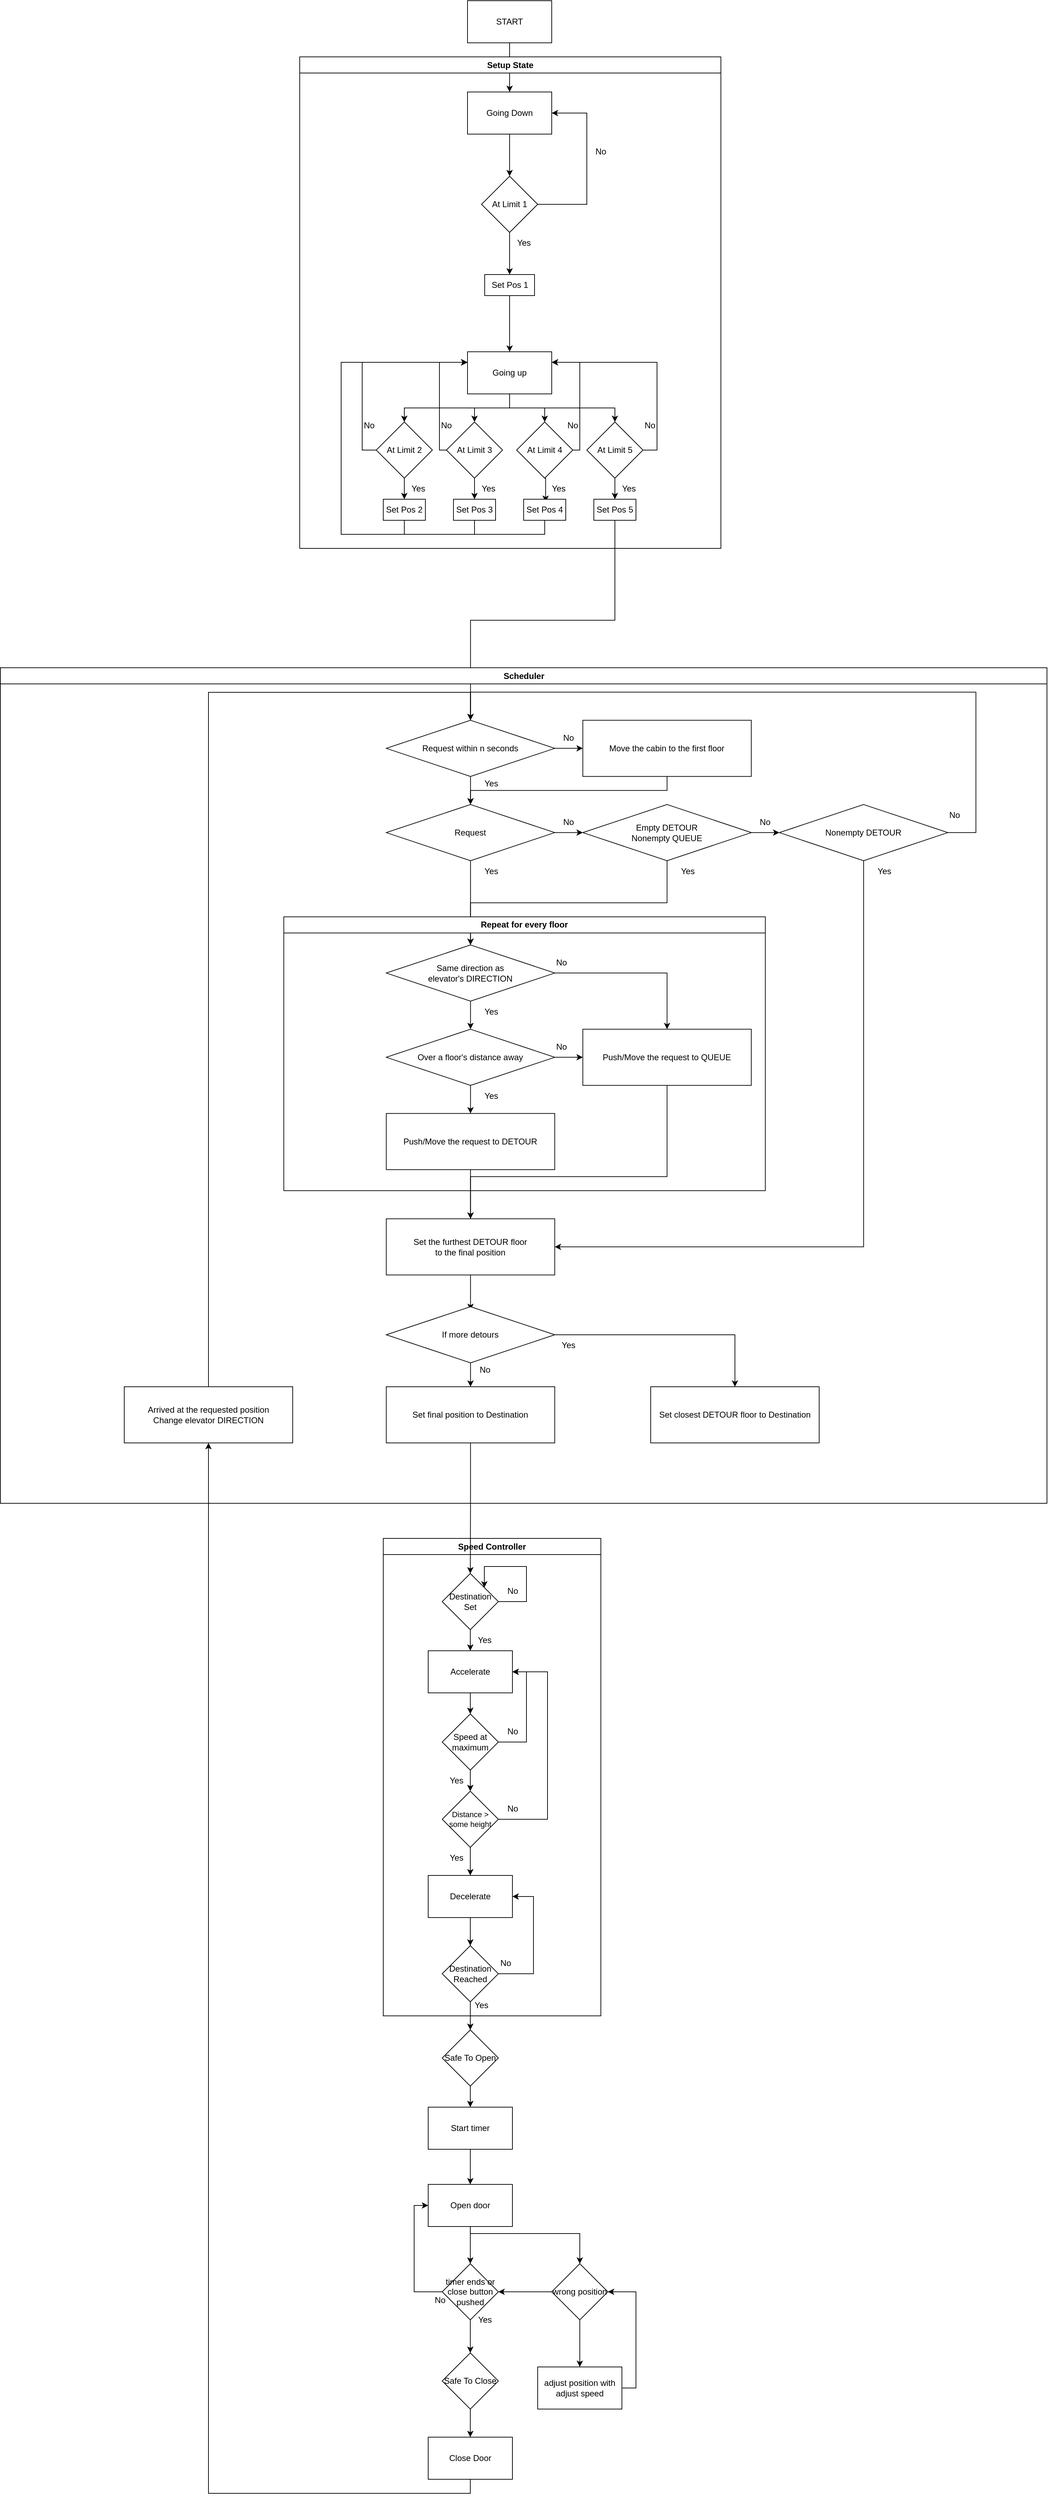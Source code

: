 <mxfile version="21.3.4" type="github">
  <diagram id="C5RBs43oDa-KdzZeNtuy" name="Page-1">
    <mxGraphModel dx="1667" dy="1599" grid="1" gridSize="10" guides="1" tooltips="1" connect="1" arrows="1" fold="1" page="1" pageScale="1" pageWidth="827" pageHeight="1169" math="0" shadow="0">
      <root>
        <mxCell id="WIyWlLk6GJQsqaUBKTNV-0" />
        <mxCell id="WIyWlLk6GJQsqaUBKTNV-1" parent="WIyWlLk6GJQsqaUBKTNV-0" />
        <mxCell id="KUegb2pEJNCCUv6VGKL3-1" value="START" style="rounded=0;whiteSpace=wrap;html=1;" parent="WIyWlLk6GJQsqaUBKTNV-1" vertex="1">
          <mxGeometry x="359" y="-260" width="120" height="60" as="geometry" />
        </mxCell>
        <mxCell id="PjDb65TZB7esLaK4prwO-40" style="edgeStyle=orthogonalEdgeStyle;rounded=0;orthogonalLoop=1;jettySize=auto;html=1;exitX=0.5;exitY=1;exitDx=0;exitDy=0;entryX=0.5;entryY=0;entryDx=0;entryDy=0;" parent="WIyWlLk6GJQsqaUBKTNV-1" source="KUegb2pEJNCCUv6VGKL3-19" target="PjDb65TZB7esLaK4prwO-33" edge="1">
          <mxGeometry relative="1" as="geometry" />
        </mxCell>
        <mxCell id="PjDb65TZB7esLaK4prwO-43" style="edgeStyle=orthogonalEdgeStyle;rounded=0;orthogonalLoop=1;jettySize=auto;html=1;exitX=0.5;exitY=1;exitDx=0;exitDy=0;entryX=0.5;entryY=0;entryDx=0;entryDy=0;" parent="WIyWlLk6GJQsqaUBKTNV-1" source="KUegb2pEJNCCUv6VGKL3-19" target="PjDb65TZB7esLaK4prwO-38" edge="1">
          <mxGeometry relative="1" as="geometry">
            <Array as="points">
              <mxPoint x="363" y="2920" />
              <mxPoint x="519" y="2920" />
            </Array>
          </mxGeometry>
        </mxCell>
        <mxCell id="KUegb2pEJNCCUv6VGKL3-19" value="&lt;div&gt;Open door&lt;br&gt;&lt;/div&gt;" style="rounded=0;whiteSpace=wrap;html=1;" parent="WIyWlLk6GJQsqaUBKTNV-1" vertex="1">
          <mxGeometry x="303" y="2850" width="120" height="60" as="geometry" />
        </mxCell>
        <mxCell id="MLI5FqGJ_AWgqwZT2h3A-171" style="edgeStyle=orthogonalEdgeStyle;rounded=0;orthogonalLoop=1;jettySize=auto;html=1;exitX=0.5;exitY=1;exitDx=0;exitDy=0;entryX=0.5;entryY=0;entryDx=0;entryDy=0;" edge="1" parent="WIyWlLk6GJQsqaUBKTNV-1" source="KUegb2pEJNCCUv6VGKL3-20" target="MLI5FqGJ_AWgqwZT2h3A-170">
          <mxGeometry relative="1" as="geometry" />
        </mxCell>
        <mxCell id="KUegb2pEJNCCUv6VGKL3-20" value="Safe To Open" style="rhombus;whiteSpace=wrap;html=1;" parent="WIyWlLk6GJQsqaUBKTNV-1" vertex="1">
          <mxGeometry x="323" y="2630" width="80" height="80" as="geometry" />
        </mxCell>
        <mxCell id="PjDb65TZB7esLaK4prwO-21" style="edgeStyle=orthogonalEdgeStyle;rounded=0;orthogonalLoop=1;jettySize=auto;html=1;exitX=0.5;exitY=1;exitDx=0;exitDy=0;entryX=0.5;entryY=0;entryDx=0;entryDy=0;" parent="WIyWlLk6GJQsqaUBKTNV-1" source="KUegb2pEJNCCUv6VGKL3-28" target="KUegb2pEJNCCUv6VGKL3-30" edge="1">
          <mxGeometry relative="1" as="geometry" />
        </mxCell>
        <mxCell id="KUegb2pEJNCCUv6VGKL3-28" value="Safe To Close" style="rhombus;whiteSpace=wrap;html=1;" parent="WIyWlLk6GJQsqaUBKTNV-1" vertex="1">
          <mxGeometry x="323" y="3090" width="80" height="80" as="geometry" />
        </mxCell>
        <mxCell id="MLI5FqGJ_AWgqwZT2h3A-163" style="edgeStyle=orthogonalEdgeStyle;rounded=0;orthogonalLoop=1;jettySize=auto;html=1;exitX=0.5;exitY=1;exitDx=0;exitDy=0;entryX=0.5;entryY=1;entryDx=0;entryDy=0;" edge="1" parent="WIyWlLk6GJQsqaUBKTNV-1" source="KUegb2pEJNCCUv6VGKL3-30" target="MLI5FqGJ_AWgqwZT2h3A-59">
          <mxGeometry relative="1" as="geometry">
            <mxPoint x="290" y="2026" as="targetPoint" />
          </mxGeometry>
        </mxCell>
        <mxCell id="KUegb2pEJNCCUv6VGKL3-30" value="Close Door" style="rounded=0;whiteSpace=wrap;html=1;" parent="WIyWlLk6GJQsqaUBKTNV-1" vertex="1">
          <mxGeometry x="303" y="3210" width="120" height="60" as="geometry" />
        </mxCell>
        <mxCell id="PjDb65TZB7esLaK4prwO-0" value="" style="endArrow=classic;html=1;rounded=0;exitX=0.5;exitY=1;exitDx=0;exitDy=0;entryX=0.5;entryY=0;entryDx=0;entryDy=0;" parent="WIyWlLk6GJQsqaUBKTNV-1" source="KUegb2pEJNCCUv6VGKL3-1" target="idZ3cXCQBG7l4Nyf4EMK-48" edge="1">
          <mxGeometry width="50" height="50" relative="1" as="geometry">
            <mxPoint x="180" y="60" as="sourcePoint" />
            <mxPoint x="420" y="-130" as="targetPoint" />
          </mxGeometry>
        </mxCell>
        <mxCell id="PjDb65TZB7esLaK4prwO-41" style="edgeStyle=orthogonalEdgeStyle;rounded=0;orthogonalLoop=1;jettySize=auto;html=1;exitX=0.5;exitY=1;exitDx=0;exitDy=0;entryX=0.5;entryY=0;entryDx=0;entryDy=0;" parent="WIyWlLk6GJQsqaUBKTNV-1" source="PjDb65TZB7esLaK4prwO-33" target="KUegb2pEJNCCUv6VGKL3-28" edge="1">
          <mxGeometry relative="1" as="geometry" />
        </mxCell>
        <mxCell id="PjDb65TZB7esLaK4prwO-42" style="edgeStyle=orthogonalEdgeStyle;rounded=0;orthogonalLoop=1;jettySize=auto;html=1;exitX=0;exitY=0.5;exitDx=0;exitDy=0;entryX=0;entryY=0.5;entryDx=0;entryDy=0;" parent="WIyWlLk6GJQsqaUBKTNV-1" source="PjDb65TZB7esLaK4prwO-33" target="KUegb2pEJNCCUv6VGKL3-19" edge="1">
          <mxGeometry relative="1" as="geometry" />
        </mxCell>
        <mxCell id="PjDb65TZB7esLaK4prwO-33" value="timer ends or close button pushed" style="rhombus;whiteSpace=wrap;html=1;" parent="WIyWlLk6GJQsqaUBKTNV-1" vertex="1">
          <mxGeometry x="323" y="2963" width="80" height="80" as="geometry" />
        </mxCell>
        <mxCell id="PjDb65TZB7esLaK4prwO-44" style="edgeStyle=orthogonalEdgeStyle;rounded=0;orthogonalLoop=1;jettySize=auto;html=1;exitX=0.5;exitY=1;exitDx=0;exitDy=0;entryX=0.5;entryY=0;entryDx=0;entryDy=0;" parent="WIyWlLk6GJQsqaUBKTNV-1" source="PjDb65TZB7esLaK4prwO-38" target="PjDb65TZB7esLaK4prwO-39" edge="1">
          <mxGeometry relative="1" as="geometry" />
        </mxCell>
        <mxCell id="PjDb65TZB7esLaK4prwO-46" style="edgeStyle=orthogonalEdgeStyle;rounded=0;orthogonalLoop=1;jettySize=auto;html=1;exitX=0;exitY=0.5;exitDx=0;exitDy=0;entryX=1;entryY=0.5;entryDx=0;entryDy=0;" parent="WIyWlLk6GJQsqaUBKTNV-1" source="PjDb65TZB7esLaK4prwO-38" target="PjDb65TZB7esLaK4prwO-33" edge="1">
          <mxGeometry relative="1" as="geometry" />
        </mxCell>
        <mxCell id="PjDb65TZB7esLaK4prwO-38" value="wrong position" style="rhombus;whiteSpace=wrap;html=1;" parent="WIyWlLk6GJQsqaUBKTNV-1" vertex="1">
          <mxGeometry x="479" y="2963" width="80" height="80" as="geometry" />
        </mxCell>
        <mxCell id="PjDb65TZB7esLaK4prwO-45" style="edgeStyle=orthogonalEdgeStyle;rounded=0;orthogonalLoop=1;jettySize=auto;html=1;exitX=1;exitY=0.5;exitDx=0;exitDy=0;entryX=1;entryY=0.5;entryDx=0;entryDy=0;" parent="WIyWlLk6GJQsqaUBKTNV-1" source="PjDb65TZB7esLaK4prwO-39" target="PjDb65TZB7esLaK4prwO-38" edge="1">
          <mxGeometry relative="1" as="geometry" />
        </mxCell>
        <mxCell id="PjDb65TZB7esLaK4prwO-39" value="adjust position with adjust speed" style="rounded=0;whiteSpace=wrap;html=1;" parent="WIyWlLk6GJQsqaUBKTNV-1" vertex="1">
          <mxGeometry x="459" y="3110" width="120" height="60" as="geometry" />
        </mxCell>
        <mxCell id="idZ3cXCQBG7l4Nyf4EMK-47" style="edgeStyle=orthogonalEdgeStyle;rounded=0;orthogonalLoop=1;jettySize=auto;html=1;exitX=0.5;exitY=1;exitDx=0;exitDy=0;entryX=0.5;entryY=0;entryDx=0;entryDy=0;" parent="WIyWlLk6GJQsqaUBKTNV-1" source="idZ3cXCQBG7l4Nyf4EMK-48" target="idZ3cXCQBG7l4Nyf4EMK-53" edge="1">
          <mxGeometry relative="1" as="geometry" />
        </mxCell>
        <mxCell id="idZ3cXCQBG7l4Nyf4EMK-48" value="Going Down&lt;div&gt;&lt;/div&gt;" style="rounded=0;whiteSpace=wrap;html=1;" parent="WIyWlLk6GJQsqaUBKTNV-1" vertex="1">
          <mxGeometry x="359" y="-130" width="120" height="60" as="geometry" />
        </mxCell>
        <mxCell id="idZ3cXCQBG7l4Nyf4EMK-51" style="edgeStyle=orthogonalEdgeStyle;rounded=0;orthogonalLoop=1;jettySize=auto;html=1;exitX=1;exitY=0.5;exitDx=0;exitDy=0;entryX=1;entryY=0.5;entryDx=0;entryDy=0;" parent="WIyWlLk6GJQsqaUBKTNV-1" source="idZ3cXCQBG7l4Nyf4EMK-53" target="idZ3cXCQBG7l4Nyf4EMK-48" edge="1">
          <mxGeometry relative="1" as="geometry">
            <Array as="points">
              <mxPoint x="529" y="30" />
              <mxPoint x="529" y="-100" />
            </Array>
          </mxGeometry>
        </mxCell>
        <mxCell id="idZ3cXCQBG7l4Nyf4EMK-52" style="edgeStyle=orthogonalEdgeStyle;rounded=0;orthogonalLoop=1;jettySize=auto;html=1;exitX=0.5;exitY=1;exitDx=0;exitDy=0;entryX=0.5;entryY=0;entryDx=0;entryDy=0;" parent="WIyWlLk6GJQsqaUBKTNV-1" source="idZ3cXCQBG7l4Nyf4EMK-53" target="idZ3cXCQBG7l4Nyf4EMK-92" edge="1">
          <mxGeometry relative="1" as="geometry" />
        </mxCell>
        <mxCell id="idZ3cXCQBG7l4Nyf4EMK-53" value="At Limit 1" style="rhombus;whiteSpace=wrap;html=1;" parent="WIyWlLk6GJQsqaUBKTNV-1" vertex="1">
          <mxGeometry x="379" y="-10" width="80" height="80" as="geometry" />
        </mxCell>
        <mxCell id="idZ3cXCQBG7l4Nyf4EMK-54" value="No" style="text;html=1;strokeColor=none;fillColor=none;align=center;verticalAlign=middle;whiteSpace=wrap;rounded=0;" parent="WIyWlLk6GJQsqaUBKTNV-1" vertex="1">
          <mxGeometry x="519" y="-60" width="60" height="30" as="geometry" />
        </mxCell>
        <mxCell id="idZ3cXCQBG7l4Nyf4EMK-55" value="Yes" style="text;html=1;align=center;verticalAlign=middle;resizable=0;points=[];autosize=1;strokeColor=none;fillColor=none;" parent="WIyWlLk6GJQsqaUBKTNV-1" vertex="1">
          <mxGeometry x="419" y="70" width="40" height="30" as="geometry" />
        </mxCell>
        <mxCell id="idZ3cXCQBG7l4Nyf4EMK-56" style="edgeStyle=orthogonalEdgeStyle;rounded=0;orthogonalLoop=1;jettySize=auto;html=1;exitX=0.5;exitY=1;exitDx=0;exitDy=0;" parent="WIyWlLk6GJQsqaUBKTNV-1" source="idZ3cXCQBG7l4Nyf4EMK-60" target="idZ3cXCQBG7l4Nyf4EMK-66" edge="1">
          <mxGeometry relative="1" as="geometry" />
        </mxCell>
        <mxCell id="idZ3cXCQBG7l4Nyf4EMK-57" style="edgeStyle=orthogonalEdgeStyle;rounded=0;orthogonalLoop=1;jettySize=auto;html=1;exitX=0.5;exitY=1;exitDx=0;exitDy=0;entryX=0.5;entryY=0;entryDx=0;entryDy=0;" parent="WIyWlLk6GJQsqaUBKTNV-1" source="idZ3cXCQBG7l4Nyf4EMK-60" target="idZ3cXCQBG7l4Nyf4EMK-63" edge="1">
          <mxGeometry relative="1" as="geometry" />
        </mxCell>
        <mxCell id="idZ3cXCQBG7l4Nyf4EMK-58" style="edgeStyle=orthogonalEdgeStyle;rounded=0;orthogonalLoop=1;jettySize=auto;html=1;exitX=0.5;exitY=1;exitDx=0;exitDy=0;entryX=0.5;entryY=0;entryDx=0;entryDy=0;" parent="WIyWlLk6GJQsqaUBKTNV-1" source="idZ3cXCQBG7l4Nyf4EMK-60" target="idZ3cXCQBG7l4Nyf4EMK-69" edge="1">
          <mxGeometry relative="1" as="geometry" />
        </mxCell>
        <mxCell id="idZ3cXCQBG7l4Nyf4EMK-59" style="edgeStyle=orthogonalEdgeStyle;rounded=0;orthogonalLoop=1;jettySize=auto;html=1;exitX=0.5;exitY=1;exitDx=0;exitDy=0;entryX=0.5;entryY=0;entryDx=0;entryDy=0;" parent="WIyWlLk6GJQsqaUBKTNV-1" source="idZ3cXCQBG7l4Nyf4EMK-60" target="idZ3cXCQBG7l4Nyf4EMK-72" edge="1">
          <mxGeometry relative="1" as="geometry" />
        </mxCell>
        <mxCell id="idZ3cXCQBG7l4Nyf4EMK-60" value="Going up" style="rounded=0;whiteSpace=wrap;html=1;" parent="WIyWlLk6GJQsqaUBKTNV-1" vertex="1">
          <mxGeometry x="359" y="240" width="120" height="60" as="geometry" />
        </mxCell>
        <mxCell id="idZ3cXCQBG7l4Nyf4EMK-61" style="edgeStyle=orthogonalEdgeStyle;rounded=0;orthogonalLoop=1;jettySize=auto;html=1;exitX=0.5;exitY=1;exitDx=0;exitDy=0;entryX=0.5;entryY=0;entryDx=0;entryDy=0;" parent="WIyWlLk6GJQsqaUBKTNV-1" source="idZ3cXCQBG7l4Nyf4EMK-63" target="idZ3cXCQBG7l4Nyf4EMK-76" edge="1">
          <mxGeometry relative="1" as="geometry" />
        </mxCell>
        <mxCell id="idZ3cXCQBG7l4Nyf4EMK-62" style="edgeStyle=orthogonalEdgeStyle;rounded=0;orthogonalLoop=1;jettySize=auto;html=1;exitX=0;exitY=0.5;exitDx=0;exitDy=0;entryX=0;entryY=0.25;entryDx=0;entryDy=0;" parent="WIyWlLk6GJQsqaUBKTNV-1" source="idZ3cXCQBG7l4Nyf4EMK-63" target="idZ3cXCQBG7l4Nyf4EMK-60" edge="1">
          <mxGeometry relative="1" as="geometry">
            <Array as="points">
              <mxPoint x="319" y="380" />
              <mxPoint x="319" y="255" />
            </Array>
          </mxGeometry>
        </mxCell>
        <mxCell id="idZ3cXCQBG7l4Nyf4EMK-63" value="At Limit 3" style="rhombus;whiteSpace=wrap;html=1;" parent="WIyWlLk6GJQsqaUBKTNV-1" vertex="1">
          <mxGeometry x="329" y="340" width="80" height="80" as="geometry" />
        </mxCell>
        <mxCell id="idZ3cXCQBG7l4Nyf4EMK-64" style="edgeStyle=orthogonalEdgeStyle;rounded=0;orthogonalLoop=1;jettySize=auto;html=1;exitX=0.5;exitY=1;exitDx=0;exitDy=0;entryX=0.5;entryY=0;entryDx=0;entryDy=0;" parent="WIyWlLk6GJQsqaUBKTNV-1" source="idZ3cXCQBG7l4Nyf4EMK-66" target="idZ3cXCQBG7l4Nyf4EMK-74" edge="1">
          <mxGeometry relative="1" as="geometry" />
        </mxCell>
        <mxCell id="idZ3cXCQBG7l4Nyf4EMK-65" style="edgeStyle=orthogonalEdgeStyle;rounded=0;orthogonalLoop=1;jettySize=auto;html=1;exitX=0;exitY=0.5;exitDx=0;exitDy=0;entryX=0;entryY=0.25;entryDx=0;entryDy=0;" parent="WIyWlLk6GJQsqaUBKTNV-1" source="idZ3cXCQBG7l4Nyf4EMK-66" target="idZ3cXCQBG7l4Nyf4EMK-60" edge="1">
          <mxGeometry relative="1" as="geometry" />
        </mxCell>
        <mxCell id="idZ3cXCQBG7l4Nyf4EMK-66" value="At Limit 2" style="rhombus;whiteSpace=wrap;html=1;" parent="WIyWlLk6GJQsqaUBKTNV-1" vertex="1">
          <mxGeometry x="229" y="340" width="80" height="80" as="geometry" />
        </mxCell>
        <mxCell id="idZ3cXCQBG7l4Nyf4EMK-67" style="edgeStyle=orthogonalEdgeStyle;rounded=0;orthogonalLoop=1;jettySize=auto;html=1;exitX=0.5;exitY=1;exitDx=0;exitDy=0;entryX=0.521;entryY=0.129;entryDx=0;entryDy=0;entryPerimeter=0;" parent="WIyWlLk6GJQsqaUBKTNV-1" source="idZ3cXCQBG7l4Nyf4EMK-69" target="idZ3cXCQBG7l4Nyf4EMK-78" edge="1">
          <mxGeometry relative="1" as="geometry" />
        </mxCell>
        <mxCell id="idZ3cXCQBG7l4Nyf4EMK-68" style="edgeStyle=orthogonalEdgeStyle;rounded=0;orthogonalLoop=1;jettySize=auto;html=1;exitX=1;exitY=0.5;exitDx=0;exitDy=0;entryX=1;entryY=0.25;entryDx=0;entryDy=0;" parent="WIyWlLk6GJQsqaUBKTNV-1" source="idZ3cXCQBG7l4Nyf4EMK-69" target="idZ3cXCQBG7l4Nyf4EMK-60" edge="1">
          <mxGeometry relative="1" as="geometry">
            <Array as="points">
              <mxPoint x="519" y="380" />
              <mxPoint x="519" y="255" />
            </Array>
          </mxGeometry>
        </mxCell>
        <mxCell id="idZ3cXCQBG7l4Nyf4EMK-69" value="At Limit 4" style="rhombus;whiteSpace=wrap;html=1;" parent="WIyWlLk6GJQsqaUBKTNV-1" vertex="1">
          <mxGeometry x="429" y="340" width="80" height="80" as="geometry" />
        </mxCell>
        <mxCell id="idZ3cXCQBG7l4Nyf4EMK-70" style="edgeStyle=orthogonalEdgeStyle;rounded=0;orthogonalLoop=1;jettySize=auto;html=1;exitX=0.5;exitY=1;exitDx=0;exitDy=0;entryX=0.5;entryY=0;entryDx=0;entryDy=0;" parent="WIyWlLk6GJQsqaUBKTNV-1" source="idZ3cXCQBG7l4Nyf4EMK-72" target="idZ3cXCQBG7l4Nyf4EMK-80" edge="1">
          <mxGeometry relative="1" as="geometry" />
        </mxCell>
        <mxCell id="idZ3cXCQBG7l4Nyf4EMK-71" style="edgeStyle=orthogonalEdgeStyle;rounded=0;orthogonalLoop=1;jettySize=auto;html=1;exitX=1;exitY=0.5;exitDx=0;exitDy=0;entryX=1;entryY=0.25;entryDx=0;entryDy=0;" parent="WIyWlLk6GJQsqaUBKTNV-1" source="idZ3cXCQBG7l4Nyf4EMK-72" target="idZ3cXCQBG7l4Nyf4EMK-60" edge="1">
          <mxGeometry relative="1" as="geometry" />
        </mxCell>
        <mxCell id="idZ3cXCQBG7l4Nyf4EMK-72" value="At Limit 5" style="rhombus;whiteSpace=wrap;html=1;" parent="WIyWlLk6GJQsqaUBKTNV-1" vertex="1">
          <mxGeometry x="529" y="340" width="80" height="80" as="geometry" />
        </mxCell>
        <mxCell id="idZ3cXCQBG7l4Nyf4EMK-73" style="edgeStyle=orthogonalEdgeStyle;rounded=0;orthogonalLoop=1;jettySize=auto;html=1;exitX=0.5;exitY=1;exitDx=0;exitDy=0;entryX=0;entryY=0.25;entryDx=0;entryDy=0;" parent="WIyWlLk6GJQsqaUBKTNV-1" source="idZ3cXCQBG7l4Nyf4EMK-74" target="idZ3cXCQBG7l4Nyf4EMK-60" edge="1">
          <mxGeometry relative="1" as="geometry">
            <Array as="points">
              <mxPoint x="269" y="500" />
              <mxPoint x="179" y="500" />
              <mxPoint x="179" y="255" />
            </Array>
          </mxGeometry>
        </mxCell>
        <mxCell id="idZ3cXCQBG7l4Nyf4EMK-74" value="Set Pos 2" style="rounded=0;whiteSpace=wrap;html=1;" parent="WIyWlLk6GJQsqaUBKTNV-1" vertex="1">
          <mxGeometry x="239" y="450" width="60" height="30" as="geometry" />
        </mxCell>
        <mxCell id="idZ3cXCQBG7l4Nyf4EMK-75" style="edgeStyle=orthogonalEdgeStyle;rounded=0;orthogonalLoop=1;jettySize=auto;html=1;exitX=0.5;exitY=1;exitDx=0;exitDy=0;entryX=0;entryY=0.25;entryDx=0;entryDy=0;" parent="WIyWlLk6GJQsqaUBKTNV-1" source="idZ3cXCQBG7l4Nyf4EMK-76" target="idZ3cXCQBG7l4Nyf4EMK-60" edge="1">
          <mxGeometry relative="1" as="geometry">
            <Array as="points">
              <mxPoint x="369" y="500" />
              <mxPoint x="179" y="500" />
              <mxPoint x="179" y="255" />
            </Array>
          </mxGeometry>
        </mxCell>
        <mxCell id="idZ3cXCQBG7l4Nyf4EMK-76" value="&lt;div&gt;Set Pos 3&lt;/div&gt;" style="rounded=0;whiteSpace=wrap;html=1;" parent="WIyWlLk6GJQsqaUBKTNV-1" vertex="1">
          <mxGeometry x="339" y="450" width="60" height="30" as="geometry" />
        </mxCell>
        <mxCell id="idZ3cXCQBG7l4Nyf4EMK-77" style="edgeStyle=orthogonalEdgeStyle;rounded=0;orthogonalLoop=1;jettySize=auto;html=1;exitX=0.5;exitY=1;exitDx=0;exitDy=0;entryX=0;entryY=0.25;entryDx=0;entryDy=0;" parent="WIyWlLk6GJQsqaUBKTNV-1" source="idZ3cXCQBG7l4Nyf4EMK-78" target="idZ3cXCQBG7l4Nyf4EMK-60" edge="1">
          <mxGeometry relative="1" as="geometry">
            <Array as="points">
              <mxPoint x="469" y="500" />
              <mxPoint x="179" y="500" />
              <mxPoint x="179" y="255" />
            </Array>
          </mxGeometry>
        </mxCell>
        <mxCell id="idZ3cXCQBG7l4Nyf4EMK-78" value="&lt;div&gt;Set Pos 4&lt;/div&gt;" style="rounded=0;whiteSpace=wrap;html=1;" parent="WIyWlLk6GJQsqaUBKTNV-1" vertex="1">
          <mxGeometry x="439" y="450" width="60" height="30" as="geometry" />
        </mxCell>
        <mxCell id="idZ3cXCQBG7l4Nyf4EMK-79" style="edgeStyle=orthogonalEdgeStyle;rounded=0;orthogonalLoop=1;jettySize=auto;html=1;exitX=0.5;exitY=1;exitDx=0;exitDy=0;entryX=0.5;entryY=0;entryDx=0;entryDy=0;" parent="WIyWlLk6GJQsqaUBKTNV-1" source="idZ3cXCQBG7l4Nyf4EMK-80" target="MLI5FqGJ_AWgqwZT2h3A-93" edge="1">
          <mxGeometry relative="1" as="geometry">
            <mxPoint x="370" y="760" as="targetPoint" />
          </mxGeometry>
        </mxCell>
        <mxCell id="idZ3cXCQBG7l4Nyf4EMK-80" value="Set Pos 5" style="rounded=0;whiteSpace=wrap;html=1;" parent="WIyWlLk6GJQsqaUBKTNV-1" vertex="1">
          <mxGeometry x="539" y="450" width="60" height="30" as="geometry" />
        </mxCell>
        <mxCell id="idZ3cXCQBG7l4Nyf4EMK-81" value="No" style="text;html=1;strokeColor=none;fillColor=none;align=center;verticalAlign=middle;whiteSpace=wrap;rounded=0;" parent="WIyWlLk6GJQsqaUBKTNV-1" vertex="1">
          <mxGeometry x="189" y="330" width="60" height="30" as="geometry" />
        </mxCell>
        <mxCell id="idZ3cXCQBG7l4Nyf4EMK-82" value="No" style="text;html=1;strokeColor=none;fillColor=none;align=center;verticalAlign=middle;whiteSpace=wrap;rounded=0;" parent="WIyWlLk6GJQsqaUBKTNV-1" vertex="1">
          <mxGeometry x="299" y="330" width="60" height="30" as="geometry" />
        </mxCell>
        <mxCell id="idZ3cXCQBG7l4Nyf4EMK-83" value="No" style="text;html=1;strokeColor=none;fillColor=none;align=center;verticalAlign=middle;whiteSpace=wrap;rounded=0;" parent="WIyWlLk6GJQsqaUBKTNV-1" vertex="1">
          <mxGeometry x="479" y="330" width="60" height="30" as="geometry" />
        </mxCell>
        <mxCell id="idZ3cXCQBG7l4Nyf4EMK-84" value="No" style="text;html=1;strokeColor=none;fillColor=none;align=center;verticalAlign=middle;whiteSpace=wrap;rounded=0;" parent="WIyWlLk6GJQsqaUBKTNV-1" vertex="1">
          <mxGeometry x="589" y="330" width="60" height="30" as="geometry" />
        </mxCell>
        <mxCell id="idZ3cXCQBG7l4Nyf4EMK-85" value="Yes" style="text;html=1;strokeColor=none;fillColor=none;align=center;verticalAlign=middle;whiteSpace=wrap;rounded=0;" parent="WIyWlLk6GJQsqaUBKTNV-1" vertex="1">
          <mxGeometry x="259" y="420" width="60" height="30" as="geometry" />
        </mxCell>
        <mxCell id="idZ3cXCQBG7l4Nyf4EMK-86" value="Yes" style="text;html=1;strokeColor=none;fillColor=none;align=center;verticalAlign=middle;whiteSpace=wrap;rounded=0;" parent="WIyWlLk6GJQsqaUBKTNV-1" vertex="1">
          <mxGeometry x="359" y="420" width="60" height="30" as="geometry" />
        </mxCell>
        <mxCell id="idZ3cXCQBG7l4Nyf4EMK-87" value="Yes" style="text;html=1;strokeColor=none;fillColor=none;align=center;verticalAlign=middle;whiteSpace=wrap;rounded=0;" parent="WIyWlLk6GJQsqaUBKTNV-1" vertex="1">
          <mxGeometry x="459" y="420" width="60" height="30" as="geometry" />
        </mxCell>
        <mxCell id="idZ3cXCQBG7l4Nyf4EMK-88" value="Yes" style="text;html=1;strokeColor=none;fillColor=none;align=center;verticalAlign=middle;whiteSpace=wrap;rounded=0;" parent="WIyWlLk6GJQsqaUBKTNV-1" vertex="1">
          <mxGeometry x="559" y="420" width="60" height="30" as="geometry" />
        </mxCell>
        <mxCell id="idZ3cXCQBG7l4Nyf4EMK-89" style="edgeStyle=orthogonalEdgeStyle;rounded=0;orthogonalLoop=1;jettySize=auto;html=1;exitX=0.5;exitY=1;exitDx=0;exitDy=0;" parent="WIyWlLk6GJQsqaUBKTNV-1" source="idZ3cXCQBG7l4Nyf4EMK-74" target="idZ3cXCQBG7l4Nyf4EMK-74" edge="1">
          <mxGeometry relative="1" as="geometry" />
        </mxCell>
        <mxCell id="idZ3cXCQBG7l4Nyf4EMK-91" style="edgeStyle=orthogonalEdgeStyle;rounded=0;orthogonalLoop=1;jettySize=auto;html=1;exitX=0.5;exitY=1;exitDx=0;exitDy=0;entryX=0.5;entryY=0;entryDx=0;entryDy=0;" parent="WIyWlLk6GJQsqaUBKTNV-1" source="idZ3cXCQBG7l4Nyf4EMK-92" target="idZ3cXCQBG7l4Nyf4EMK-60" edge="1">
          <mxGeometry relative="1" as="geometry" />
        </mxCell>
        <mxCell id="idZ3cXCQBG7l4Nyf4EMK-141" value="Setup State" style="swimlane;whiteSpace=wrap;html=1;" parent="WIyWlLk6GJQsqaUBKTNV-1" vertex="1">
          <mxGeometry x="120" y="-180" width="600" height="700" as="geometry" />
        </mxCell>
        <mxCell id="idZ3cXCQBG7l4Nyf4EMK-92" value="&lt;div&gt;Set Pos 1&lt;br&gt;&lt;/div&gt;" style="rounded=0;whiteSpace=wrap;html=1;" parent="idZ3cXCQBG7l4Nyf4EMK-141" vertex="1">
          <mxGeometry x="263.5" y="310" width="71" height="30" as="geometry" />
        </mxCell>
        <mxCell id="MLI5FqGJ_AWgqwZT2h3A-0" value="Scheduler" style="swimlane;whiteSpace=wrap;html=1;" vertex="1" parent="WIyWlLk6GJQsqaUBKTNV-1">
          <mxGeometry x="-306.5" y="690" width="1491" height="1190" as="geometry" />
        </mxCell>
        <mxCell id="MLI5FqGJ_AWgqwZT2h3A-57" value="Set closest DETOUR floor to Destination" style="rounded=0;whiteSpace=wrap;html=1;" vertex="1" parent="MLI5FqGJ_AWgqwZT2h3A-0">
          <mxGeometry x="926.5" y="1024" width="240" height="80" as="geometry" />
        </mxCell>
        <mxCell id="MLI5FqGJ_AWgqwZT2h3A-59" value="Arrived at the requested position&lt;br&gt;Change elevator DIRECTION" style="rounded=0;whiteSpace=wrap;html=1;" vertex="1" parent="MLI5FqGJ_AWgqwZT2h3A-0">
          <mxGeometry x="176.5" y="1024" width="240" height="80" as="geometry" />
        </mxCell>
        <mxCell id="MLI5FqGJ_AWgqwZT2h3A-62" value="Set the furthest DETOUR floor &lt;br&gt;to the final position" style="rounded=0;whiteSpace=wrap;html=1;" vertex="1" parent="MLI5FqGJ_AWgqwZT2h3A-0">
          <mxGeometry x="549.8" y="784.8" width="240" height="80" as="geometry" />
        </mxCell>
        <mxCell id="MLI5FqGJ_AWgqwZT2h3A-52" style="edgeStyle=orthogonalEdgeStyle;rounded=0;orthogonalLoop=1;jettySize=auto;html=1;exitX=0.5;exitY=1;exitDx=0;exitDy=0;entryX=0.5;entryY=0;entryDx=0;entryDy=0;" edge="1" parent="MLI5FqGJ_AWgqwZT2h3A-0" source="MLI5FqGJ_AWgqwZT2h3A-62">
          <mxGeometry relative="1" as="geometry">
            <mxPoint x="669.8" y="894.8" as="sourcePoint" />
            <mxPoint x="669.8" y="914.8" as="targetPoint" />
          </mxGeometry>
        </mxCell>
        <mxCell id="MLI5FqGJ_AWgqwZT2h3A-63" style="edgeStyle=orthogonalEdgeStyle;rounded=0;orthogonalLoop=1;jettySize=auto;html=1;exitX=0.5;exitY=1;exitDx=0;exitDy=0;" edge="1" parent="MLI5FqGJ_AWgqwZT2h3A-0" source="MLI5FqGJ_AWgqwZT2h3A-65">
          <mxGeometry relative="1" as="geometry">
            <mxPoint x="669.8" y="394.8" as="targetPoint" />
          </mxGeometry>
        </mxCell>
        <mxCell id="MLI5FqGJ_AWgqwZT2h3A-65" value="Request" style="rhombus;whiteSpace=wrap;html=1;" vertex="1" parent="MLI5FqGJ_AWgqwZT2h3A-0">
          <mxGeometry x="549.8" y="194.8" width="240" height="80" as="geometry" />
        </mxCell>
        <mxCell id="MLI5FqGJ_AWgqwZT2h3A-68" value="Empty DETOUR&lt;br&gt;Nonempty QUEUE" style="rhombus;whiteSpace=wrap;html=1;" vertex="1" parent="MLI5FqGJ_AWgqwZT2h3A-0">
          <mxGeometry x="829.8" y="194.8" width="240" height="80" as="geometry" />
        </mxCell>
        <mxCell id="MLI5FqGJ_AWgqwZT2h3A-64" style="edgeStyle=orthogonalEdgeStyle;rounded=0;orthogonalLoop=1;jettySize=auto;html=1;exitX=1;exitY=0.5;exitDx=0;exitDy=0;entryX=0;entryY=0.5;entryDx=0;entryDy=0;" edge="1" parent="MLI5FqGJ_AWgqwZT2h3A-0" source="MLI5FqGJ_AWgqwZT2h3A-65" target="MLI5FqGJ_AWgqwZT2h3A-68">
          <mxGeometry relative="1" as="geometry" />
        </mxCell>
        <mxCell id="MLI5FqGJ_AWgqwZT2h3A-69" value="No" style="text;html=1;strokeColor=none;fillColor=none;align=center;verticalAlign=middle;whiteSpace=wrap;rounded=0;" vertex="1" parent="MLI5FqGJ_AWgqwZT2h3A-0">
          <mxGeometry x="779.8" y="204.8" width="60" height="30" as="geometry" />
        </mxCell>
        <mxCell id="MLI5FqGJ_AWgqwZT2h3A-70" value="Yes" style="text;html=1;strokeColor=none;fillColor=none;align=center;verticalAlign=middle;whiteSpace=wrap;rounded=0;" vertex="1" parent="MLI5FqGJ_AWgqwZT2h3A-0">
          <mxGeometry x="669.8" y="274.8" width="60" height="30" as="geometry" />
        </mxCell>
        <mxCell id="MLI5FqGJ_AWgqwZT2h3A-73" value="Same direction as&lt;br&gt;elevator&#39;s DIRECTION" style="rhombus;whiteSpace=wrap;html=1;" vertex="1" parent="MLI5FqGJ_AWgqwZT2h3A-0">
          <mxGeometry x="549.8" y="394.8" width="240" height="80" as="geometry" />
        </mxCell>
        <mxCell id="MLI5FqGJ_AWgqwZT2h3A-66" style="edgeStyle=orthogonalEdgeStyle;rounded=0;orthogonalLoop=1;jettySize=auto;html=1;exitX=0.5;exitY=1;exitDx=0;exitDy=0;" edge="1" parent="MLI5FqGJ_AWgqwZT2h3A-0" source="MLI5FqGJ_AWgqwZT2h3A-68" target="MLI5FqGJ_AWgqwZT2h3A-73">
          <mxGeometry relative="1" as="geometry" />
        </mxCell>
        <mxCell id="MLI5FqGJ_AWgqwZT2h3A-76" value="Over a floor&#39;s distance away" style="rhombus;whiteSpace=wrap;html=1;" vertex="1" parent="MLI5FqGJ_AWgqwZT2h3A-0">
          <mxGeometry x="549.8" y="514.8" width="240" height="80" as="geometry" />
        </mxCell>
        <mxCell id="MLI5FqGJ_AWgqwZT2h3A-71" style="edgeStyle=orthogonalEdgeStyle;rounded=0;orthogonalLoop=1;jettySize=auto;html=1;exitX=0.5;exitY=1;exitDx=0;exitDy=0;entryX=0.5;entryY=0;entryDx=0;entryDy=0;" edge="1" parent="MLI5FqGJ_AWgqwZT2h3A-0" source="MLI5FqGJ_AWgqwZT2h3A-73" target="MLI5FqGJ_AWgqwZT2h3A-76">
          <mxGeometry relative="1" as="geometry" />
        </mxCell>
        <mxCell id="MLI5FqGJ_AWgqwZT2h3A-77" style="edgeStyle=orthogonalEdgeStyle;rounded=0;orthogonalLoop=1;jettySize=auto;html=1;exitX=0.5;exitY=1;exitDx=0;exitDy=0;entryX=0.5;entryY=0;entryDx=0;entryDy=0;" edge="1" parent="MLI5FqGJ_AWgqwZT2h3A-0" source="MLI5FqGJ_AWgqwZT2h3A-78" target="MLI5FqGJ_AWgqwZT2h3A-62">
          <mxGeometry relative="1" as="geometry" />
        </mxCell>
        <mxCell id="MLI5FqGJ_AWgqwZT2h3A-78" value="Push/Move the request to DETOUR" style="rounded=0;whiteSpace=wrap;html=1;" vertex="1" parent="MLI5FqGJ_AWgqwZT2h3A-0">
          <mxGeometry x="549.8" y="634.8" width="240" height="80" as="geometry" />
        </mxCell>
        <mxCell id="MLI5FqGJ_AWgqwZT2h3A-74" style="edgeStyle=orthogonalEdgeStyle;rounded=0;orthogonalLoop=1;jettySize=auto;html=1;exitX=0.5;exitY=1;exitDx=0;exitDy=0;entryX=0.5;entryY=0;entryDx=0;entryDy=0;" edge="1" parent="MLI5FqGJ_AWgqwZT2h3A-0" source="MLI5FqGJ_AWgqwZT2h3A-76" target="MLI5FqGJ_AWgqwZT2h3A-78">
          <mxGeometry relative="1" as="geometry" />
        </mxCell>
        <mxCell id="MLI5FqGJ_AWgqwZT2h3A-79" style="edgeStyle=orthogonalEdgeStyle;rounded=0;orthogonalLoop=1;jettySize=auto;html=1;exitX=0.5;exitY=1;exitDx=0;exitDy=0;entryX=0.5;entryY=0;entryDx=0;entryDy=0;" edge="1" parent="MLI5FqGJ_AWgqwZT2h3A-0" source="MLI5FqGJ_AWgqwZT2h3A-80" target="MLI5FqGJ_AWgqwZT2h3A-62">
          <mxGeometry relative="1" as="geometry">
            <Array as="points">
              <mxPoint x="949.8" y="724.8" />
              <mxPoint x="669.8" y="724.8" />
            </Array>
          </mxGeometry>
        </mxCell>
        <mxCell id="MLI5FqGJ_AWgqwZT2h3A-80" value="Push/Move the request to QUEUE" style="rounded=0;whiteSpace=wrap;html=1;" vertex="1" parent="MLI5FqGJ_AWgqwZT2h3A-0">
          <mxGeometry x="829.8" y="514.8" width="240" height="80" as="geometry" />
        </mxCell>
        <mxCell id="MLI5FqGJ_AWgqwZT2h3A-72" style="edgeStyle=orthogonalEdgeStyle;rounded=0;orthogonalLoop=1;jettySize=auto;html=1;exitX=1;exitY=0.5;exitDx=0;exitDy=0;" edge="1" parent="MLI5FqGJ_AWgqwZT2h3A-0" source="MLI5FqGJ_AWgqwZT2h3A-73" target="MLI5FqGJ_AWgqwZT2h3A-80">
          <mxGeometry relative="1" as="geometry" />
        </mxCell>
        <mxCell id="MLI5FqGJ_AWgqwZT2h3A-75" style="edgeStyle=orthogonalEdgeStyle;rounded=0;orthogonalLoop=1;jettySize=auto;html=1;exitX=1;exitY=0.5;exitDx=0;exitDy=0;entryX=0;entryY=0.5;entryDx=0;entryDy=0;" edge="1" parent="MLI5FqGJ_AWgqwZT2h3A-0" source="MLI5FqGJ_AWgqwZT2h3A-76" target="MLI5FqGJ_AWgqwZT2h3A-80">
          <mxGeometry relative="1" as="geometry" />
        </mxCell>
        <mxCell id="MLI5FqGJ_AWgqwZT2h3A-82" style="edgeStyle=orthogonalEdgeStyle;rounded=0;orthogonalLoop=1;jettySize=auto;html=1;exitX=0.5;exitY=1;exitDx=0;exitDy=0;entryX=1;entryY=0.5;entryDx=0;entryDy=0;" edge="1" parent="MLI5FqGJ_AWgqwZT2h3A-0" source="MLI5FqGJ_AWgqwZT2h3A-83" target="MLI5FqGJ_AWgqwZT2h3A-62">
          <mxGeometry relative="1" as="geometry" />
        </mxCell>
        <mxCell id="MLI5FqGJ_AWgqwZT2h3A-83" value="Nonempty DETOUR" style="rhombus;whiteSpace=wrap;html=1;" vertex="1" parent="MLI5FqGJ_AWgqwZT2h3A-0">
          <mxGeometry x="1109.8" y="194.8" width="240" height="80" as="geometry" />
        </mxCell>
        <mxCell id="MLI5FqGJ_AWgqwZT2h3A-67" style="edgeStyle=orthogonalEdgeStyle;rounded=0;orthogonalLoop=1;jettySize=auto;html=1;exitX=1;exitY=0.5;exitDx=0;exitDy=0;entryX=0;entryY=0.5;entryDx=0;entryDy=0;" edge="1" parent="MLI5FqGJ_AWgqwZT2h3A-0" source="MLI5FqGJ_AWgqwZT2h3A-68" target="MLI5FqGJ_AWgqwZT2h3A-83">
          <mxGeometry relative="1" as="geometry" />
        </mxCell>
        <mxCell id="MLI5FqGJ_AWgqwZT2h3A-84" value="No" style="text;html=1;strokeColor=none;fillColor=none;align=center;verticalAlign=middle;whiteSpace=wrap;rounded=0;" vertex="1" parent="MLI5FqGJ_AWgqwZT2h3A-0">
          <mxGeometry x="1059.8" y="204.8" width="60" height="30" as="geometry" />
        </mxCell>
        <mxCell id="MLI5FqGJ_AWgqwZT2h3A-85" value="Yes" style="text;html=1;strokeColor=none;fillColor=none;align=center;verticalAlign=middle;whiteSpace=wrap;rounded=0;" vertex="1" parent="MLI5FqGJ_AWgqwZT2h3A-0">
          <mxGeometry x="949.8" y="274.8" width="60" height="30" as="geometry" />
        </mxCell>
        <mxCell id="MLI5FqGJ_AWgqwZT2h3A-86" value="Yes" style="text;html=1;strokeColor=none;fillColor=none;align=center;verticalAlign=middle;whiteSpace=wrap;rounded=0;" vertex="1" parent="MLI5FqGJ_AWgqwZT2h3A-0">
          <mxGeometry x="1229.8" y="274.8" width="60" height="30" as="geometry" />
        </mxCell>
        <mxCell id="MLI5FqGJ_AWgqwZT2h3A-89" style="edgeStyle=orthogonalEdgeStyle;rounded=0;orthogonalLoop=1;jettySize=auto;html=1;exitX=0.5;exitY=1;exitDx=0;exitDy=0;entryX=0.5;entryY=0;entryDx=0;entryDy=0;" edge="1" parent="MLI5FqGJ_AWgqwZT2h3A-0" source="MLI5FqGJ_AWgqwZT2h3A-90" target="MLI5FqGJ_AWgqwZT2h3A-65">
          <mxGeometry relative="1" as="geometry" />
        </mxCell>
        <mxCell id="MLI5FqGJ_AWgqwZT2h3A-90" value="Move the cabin to the first floor" style="rounded=0;whiteSpace=wrap;html=1;" vertex="1" parent="MLI5FqGJ_AWgqwZT2h3A-0">
          <mxGeometry x="829.8" y="74.8" width="240" height="80" as="geometry" />
        </mxCell>
        <mxCell id="MLI5FqGJ_AWgqwZT2h3A-91" style="edgeStyle=orthogonalEdgeStyle;rounded=0;orthogonalLoop=1;jettySize=auto;html=1;exitX=0.5;exitY=1;exitDx=0;exitDy=0;entryX=0.5;entryY=0;entryDx=0;entryDy=0;" edge="1" parent="MLI5FqGJ_AWgqwZT2h3A-0" source="MLI5FqGJ_AWgqwZT2h3A-93" target="MLI5FqGJ_AWgqwZT2h3A-65">
          <mxGeometry relative="1" as="geometry" />
        </mxCell>
        <mxCell id="MLI5FqGJ_AWgqwZT2h3A-92" style="edgeStyle=orthogonalEdgeStyle;rounded=0;orthogonalLoop=1;jettySize=auto;html=1;exitX=1;exitY=0.5;exitDx=0;exitDy=0;entryX=0;entryY=0.5;entryDx=0;entryDy=0;" edge="1" parent="MLI5FqGJ_AWgqwZT2h3A-0" source="MLI5FqGJ_AWgqwZT2h3A-93" target="MLI5FqGJ_AWgqwZT2h3A-90">
          <mxGeometry relative="1" as="geometry" />
        </mxCell>
        <mxCell id="MLI5FqGJ_AWgqwZT2h3A-93" value="Request within n seconds" style="rhombus;whiteSpace=wrap;html=1;" vertex="1" parent="MLI5FqGJ_AWgqwZT2h3A-0">
          <mxGeometry x="549.8" y="74.8" width="240" height="80" as="geometry" />
        </mxCell>
        <mxCell id="MLI5FqGJ_AWgqwZT2h3A-58" style="edgeStyle=orthogonalEdgeStyle;rounded=0;orthogonalLoop=1;jettySize=auto;html=1;entryX=0.5;entryY=0;entryDx=0;entryDy=0;exitX=0.5;exitY=0;exitDx=0;exitDy=0;" edge="1" parent="MLI5FqGJ_AWgqwZT2h3A-0" source="MLI5FqGJ_AWgqwZT2h3A-59" target="MLI5FqGJ_AWgqwZT2h3A-93">
          <mxGeometry relative="1" as="geometry">
            <Array as="points">
              <mxPoint x="297" y="35" />
              <mxPoint x="670" y="35" />
            </Array>
            <mxPoint x="736.5" y="1280" as="sourcePoint" />
          </mxGeometry>
        </mxCell>
        <mxCell id="MLI5FqGJ_AWgqwZT2h3A-81" style="edgeStyle=orthogonalEdgeStyle;rounded=0;orthogonalLoop=1;jettySize=auto;html=1;exitX=1;exitY=0.5;exitDx=0;exitDy=0;entryX=0.5;entryY=0;entryDx=0;entryDy=0;" edge="1" parent="MLI5FqGJ_AWgqwZT2h3A-0" source="MLI5FqGJ_AWgqwZT2h3A-83" target="MLI5FqGJ_AWgqwZT2h3A-93">
          <mxGeometry relative="1" as="geometry">
            <Array as="points">
              <mxPoint x="1389.8" y="234.8" />
              <mxPoint x="1389.8" y="34.8" />
              <mxPoint x="669.8" y="34.8" />
            </Array>
          </mxGeometry>
        </mxCell>
        <mxCell id="MLI5FqGJ_AWgqwZT2h3A-94" value="No" style="text;html=1;strokeColor=none;fillColor=none;align=center;verticalAlign=middle;whiteSpace=wrap;rounded=0;" vertex="1" parent="MLI5FqGJ_AWgqwZT2h3A-0">
          <mxGeometry x="769.8" y="524.8" width="60" height="30" as="geometry" />
        </mxCell>
        <mxCell id="MLI5FqGJ_AWgqwZT2h3A-95" value="Yes" style="text;html=1;strokeColor=none;fillColor=none;align=center;verticalAlign=middle;whiteSpace=wrap;rounded=0;" vertex="1" parent="MLI5FqGJ_AWgqwZT2h3A-0">
          <mxGeometry x="669.8" y="594.8" width="60" height="30" as="geometry" />
        </mxCell>
        <mxCell id="MLI5FqGJ_AWgqwZT2h3A-96" value="No" style="text;html=1;strokeColor=none;fillColor=none;align=center;verticalAlign=middle;whiteSpace=wrap;rounded=0;" vertex="1" parent="MLI5FqGJ_AWgqwZT2h3A-0">
          <mxGeometry x="769.8" y="404.8" width="60" height="30" as="geometry" />
        </mxCell>
        <mxCell id="MLI5FqGJ_AWgqwZT2h3A-97" value="No" style="text;html=1;strokeColor=none;fillColor=none;align=center;verticalAlign=middle;whiteSpace=wrap;rounded=0;" vertex="1" parent="MLI5FqGJ_AWgqwZT2h3A-0">
          <mxGeometry x="779.8" y="84.8" width="60" height="30" as="geometry" />
        </mxCell>
        <mxCell id="MLI5FqGJ_AWgqwZT2h3A-98" value="Yes" style="text;html=1;strokeColor=none;fillColor=none;align=center;verticalAlign=middle;whiteSpace=wrap;rounded=0;" vertex="1" parent="MLI5FqGJ_AWgqwZT2h3A-0">
          <mxGeometry x="669.8" y="149.8" width="60" height="30" as="geometry" />
        </mxCell>
        <mxCell id="MLI5FqGJ_AWgqwZT2h3A-99" value="No" style="text;html=1;strokeColor=none;fillColor=none;align=center;verticalAlign=middle;whiteSpace=wrap;rounded=0;" vertex="1" parent="MLI5FqGJ_AWgqwZT2h3A-0">
          <mxGeometry x="1329.8" y="194.8" width="60" height="30" as="geometry" />
        </mxCell>
        <mxCell id="MLI5FqGJ_AWgqwZT2h3A-100" value="Repeat for every floor" style="swimlane;whiteSpace=wrap;html=1;" vertex="1" parent="MLI5FqGJ_AWgqwZT2h3A-0">
          <mxGeometry x="403.8" y="354.8" width="686" height="390" as="geometry" />
        </mxCell>
        <mxCell id="MLI5FqGJ_AWgqwZT2h3A-101" value="Yes" style="text;html=1;strokeColor=none;fillColor=none;align=center;verticalAlign=middle;whiteSpace=wrap;rounded=0;" vertex="1" parent="MLI5FqGJ_AWgqwZT2h3A-100">
          <mxGeometry x="266" y="120" width="60" height="30" as="geometry" />
        </mxCell>
        <mxCell id="MLI5FqGJ_AWgqwZT2h3A-158" style="edgeStyle=orthogonalEdgeStyle;rounded=0;orthogonalLoop=1;jettySize=auto;html=1;exitX=0.5;exitY=1;exitDx=0;exitDy=0;entryX=0.5;entryY=0;entryDx=0;entryDy=0;" edge="1" parent="MLI5FqGJ_AWgqwZT2h3A-0" source="MLI5FqGJ_AWgqwZT2h3A-156" target="MLI5FqGJ_AWgqwZT2h3A-157">
          <mxGeometry relative="1" as="geometry" />
        </mxCell>
        <mxCell id="MLI5FqGJ_AWgqwZT2h3A-160" style="edgeStyle=orthogonalEdgeStyle;rounded=0;orthogonalLoop=1;jettySize=auto;html=1;exitX=1;exitY=0.5;exitDx=0;exitDy=0;entryX=0.5;entryY=0;entryDx=0;entryDy=0;" edge="1" parent="MLI5FqGJ_AWgqwZT2h3A-0" source="MLI5FqGJ_AWgqwZT2h3A-156" target="MLI5FqGJ_AWgqwZT2h3A-57">
          <mxGeometry relative="1" as="geometry" />
        </mxCell>
        <mxCell id="MLI5FqGJ_AWgqwZT2h3A-156" value="If more detours" style="rhombus;whiteSpace=wrap;html=1;" vertex="1" parent="MLI5FqGJ_AWgqwZT2h3A-0">
          <mxGeometry x="549.8" y="910" width="240" height="80" as="geometry" />
        </mxCell>
        <mxCell id="MLI5FqGJ_AWgqwZT2h3A-157" value="Set final position to Destination" style="rounded=0;whiteSpace=wrap;html=1;" vertex="1" parent="MLI5FqGJ_AWgqwZT2h3A-0">
          <mxGeometry x="549.8" y="1024" width="240" height="80" as="geometry" />
        </mxCell>
        <mxCell id="MLI5FqGJ_AWgqwZT2h3A-159" value="No" style="text;html=1;strokeColor=none;fillColor=none;align=center;verticalAlign=middle;whiteSpace=wrap;rounded=0;" vertex="1" parent="MLI5FqGJ_AWgqwZT2h3A-0">
          <mxGeometry x="660.5" y="984.8" width="60" height="30" as="geometry" />
        </mxCell>
        <mxCell id="MLI5FqGJ_AWgqwZT2h3A-161" value="Yes" style="text;html=1;strokeColor=none;fillColor=none;align=center;verticalAlign=middle;whiteSpace=wrap;rounded=0;" vertex="1" parent="MLI5FqGJ_AWgqwZT2h3A-0">
          <mxGeometry x="779.8" y="950" width="60" height="30" as="geometry" />
        </mxCell>
        <mxCell id="MLI5FqGJ_AWgqwZT2h3A-103" value="Speed Controller" style="swimlane;whiteSpace=wrap;html=1;startSize=23;" vertex="1" parent="WIyWlLk6GJQsqaUBKTNV-1">
          <mxGeometry x="239" y="1930" width="310" height="680" as="geometry" />
        </mxCell>
        <mxCell id="MLI5FqGJ_AWgqwZT2h3A-127" value="Accelerate" style="rounded=0;whiteSpace=wrap;html=1;" vertex="1" parent="MLI5FqGJ_AWgqwZT2h3A-103">
          <mxGeometry x="64" y="160" width="120" height="60" as="geometry" />
        </mxCell>
        <mxCell id="MLI5FqGJ_AWgqwZT2h3A-128" style="edgeStyle=orthogonalEdgeStyle;rounded=0;orthogonalLoop=1;jettySize=auto;html=1;exitX=1;exitY=0.5;exitDx=0;exitDy=0;entryX=1;entryY=0.5;entryDx=0;entryDy=0;" edge="1" parent="MLI5FqGJ_AWgqwZT2h3A-103" source="MLI5FqGJ_AWgqwZT2h3A-130" target="MLI5FqGJ_AWgqwZT2h3A-127">
          <mxGeometry relative="1" as="geometry">
            <Array as="points">
              <mxPoint x="234.0" y="400" />
              <mxPoint x="234.0" y="190" />
            </Array>
          </mxGeometry>
        </mxCell>
        <mxCell id="MLI5FqGJ_AWgqwZT2h3A-130" value="&lt;div style=&quot;font-size: 11px;&quot; align=&quot;center&quot;&gt;Distance &amp;gt; some height&lt;/div&gt;" style="rhombus;whiteSpace=wrap;html=1;align=center;" vertex="1" parent="MLI5FqGJ_AWgqwZT2h3A-103">
          <mxGeometry x="84" y="360" width="80" height="80" as="geometry" />
        </mxCell>
        <mxCell id="MLI5FqGJ_AWgqwZT2h3A-131" value="Yes" style="text;html=1;align=center;verticalAlign=middle;resizable=0;points=[];autosize=1;strokeColor=none;fillColor=none;" vertex="1" parent="MLI5FqGJ_AWgqwZT2h3A-103">
          <mxGeometry x="84" y="440" width="40" height="30" as="geometry" />
        </mxCell>
        <mxCell id="MLI5FqGJ_AWgqwZT2h3A-132" value="No" style="text;html=1;align=center;verticalAlign=middle;resizable=0;points=[];autosize=1;strokeColor=none;fillColor=none;" vertex="1" parent="MLI5FqGJ_AWgqwZT2h3A-103">
          <mxGeometry x="164" y="370" width="40" height="30" as="geometry" />
        </mxCell>
        <mxCell id="MLI5FqGJ_AWgqwZT2h3A-134" value="Decelerate" style="rounded=0;whiteSpace=wrap;html=1;" vertex="1" parent="MLI5FqGJ_AWgqwZT2h3A-103">
          <mxGeometry x="64" y="480" width="120" height="60" as="geometry" />
        </mxCell>
        <mxCell id="MLI5FqGJ_AWgqwZT2h3A-129" style="edgeStyle=orthogonalEdgeStyle;rounded=0;orthogonalLoop=1;jettySize=auto;html=1;exitX=0.5;exitY=1;exitDx=0;exitDy=0;entryX=0.5;entryY=0;entryDx=0;entryDy=0;" edge="1" parent="MLI5FqGJ_AWgqwZT2h3A-103" source="MLI5FqGJ_AWgqwZT2h3A-130" target="MLI5FqGJ_AWgqwZT2h3A-134">
          <mxGeometry relative="1" as="geometry" />
        </mxCell>
        <mxCell id="MLI5FqGJ_AWgqwZT2h3A-135" style="edgeStyle=orthogonalEdgeStyle;rounded=0;orthogonalLoop=1;jettySize=auto;html=1;exitX=1;exitY=0.5;exitDx=0;exitDy=0;entryX=1;entryY=0.5;entryDx=0;entryDy=0;" edge="1" parent="MLI5FqGJ_AWgqwZT2h3A-103" source="MLI5FqGJ_AWgqwZT2h3A-136" target="MLI5FqGJ_AWgqwZT2h3A-134">
          <mxGeometry relative="1" as="geometry">
            <Array as="points">
              <mxPoint x="214.0" y="620" />
              <mxPoint x="214.0" y="510" />
            </Array>
          </mxGeometry>
        </mxCell>
        <mxCell id="MLI5FqGJ_AWgqwZT2h3A-136" value="Destination Reached" style="rhombus;whiteSpace=wrap;html=1;" vertex="1" parent="MLI5FqGJ_AWgqwZT2h3A-103">
          <mxGeometry x="84" y="580" width="80" height="80" as="geometry" />
        </mxCell>
        <mxCell id="MLI5FqGJ_AWgqwZT2h3A-133" style="edgeStyle=orthogonalEdgeStyle;rounded=0;orthogonalLoop=1;jettySize=auto;html=1;exitX=0.5;exitY=1;exitDx=0;exitDy=0;entryX=0.5;entryY=0;entryDx=0;entryDy=0;" edge="1" parent="MLI5FqGJ_AWgqwZT2h3A-103" source="MLI5FqGJ_AWgqwZT2h3A-134" target="MLI5FqGJ_AWgqwZT2h3A-136">
          <mxGeometry relative="1" as="geometry" />
        </mxCell>
        <mxCell id="MLI5FqGJ_AWgqwZT2h3A-137" style="edgeStyle=orthogonalEdgeStyle;rounded=0;orthogonalLoop=1;jettySize=auto;html=1;exitX=0.5;exitY=1;exitDx=0;exitDy=0;entryX=0.5;entryY=0;entryDx=0;entryDy=0;" edge="1" parent="MLI5FqGJ_AWgqwZT2h3A-103" source="MLI5FqGJ_AWgqwZT2h3A-139" target="MLI5FqGJ_AWgqwZT2h3A-130">
          <mxGeometry relative="1" as="geometry" />
        </mxCell>
        <mxCell id="MLI5FqGJ_AWgqwZT2h3A-138" style="edgeStyle=orthogonalEdgeStyle;rounded=0;orthogonalLoop=1;jettySize=auto;html=1;exitX=1;exitY=0.5;exitDx=0;exitDy=0;entryX=1;entryY=0.5;entryDx=0;entryDy=0;" edge="1" parent="MLI5FqGJ_AWgqwZT2h3A-103" source="MLI5FqGJ_AWgqwZT2h3A-139" target="MLI5FqGJ_AWgqwZT2h3A-127">
          <mxGeometry relative="1" as="geometry">
            <Array as="points">
              <mxPoint x="204.0" y="290" />
              <mxPoint x="204.0" y="190" />
            </Array>
          </mxGeometry>
        </mxCell>
        <mxCell id="MLI5FqGJ_AWgqwZT2h3A-139" value="Speed at maximum" style="rhombus;whiteSpace=wrap;html=1;" vertex="1" parent="MLI5FqGJ_AWgqwZT2h3A-103">
          <mxGeometry x="84" y="250" width="80" height="80" as="geometry" />
        </mxCell>
        <mxCell id="MLI5FqGJ_AWgqwZT2h3A-126" style="edgeStyle=orthogonalEdgeStyle;rounded=0;orthogonalLoop=1;jettySize=auto;html=1;exitX=0.5;exitY=1;exitDx=0;exitDy=0;entryX=0.5;entryY=0;entryDx=0;entryDy=0;" edge="1" parent="MLI5FqGJ_AWgqwZT2h3A-103" source="MLI5FqGJ_AWgqwZT2h3A-127" target="MLI5FqGJ_AWgqwZT2h3A-139">
          <mxGeometry relative="1" as="geometry" />
        </mxCell>
        <mxCell id="MLI5FqGJ_AWgqwZT2h3A-140" value="No" style="text;html=1;align=center;verticalAlign=middle;resizable=0;points=[];autosize=1;strokeColor=none;fillColor=none;" vertex="1" parent="MLI5FqGJ_AWgqwZT2h3A-103">
          <mxGeometry x="164" y="260" width="40" height="30" as="geometry" />
        </mxCell>
        <mxCell id="MLI5FqGJ_AWgqwZT2h3A-141" value="Yes" style="text;html=1;align=center;verticalAlign=middle;resizable=0;points=[];autosize=1;strokeColor=none;fillColor=none;" vertex="1" parent="MLI5FqGJ_AWgqwZT2h3A-103">
          <mxGeometry x="84" y="330" width="40" height="30" as="geometry" />
        </mxCell>
        <mxCell id="MLI5FqGJ_AWgqwZT2h3A-142" value="No" style="text;html=1;align=center;verticalAlign=middle;resizable=0;points=[];autosize=1;strokeColor=none;fillColor=none;" vertex="1" parent="MLI5FqGJ_AWgqwZT2h3A-103">
          <mxGeometry x="154" y="590" width="40" height="30" as="geometry" />
        </mxCell>
        <mxCell id="MLI5FqGJ_AWgqwZT2h3A-143" style="edgeStyle=orthogonalEdgeStyle;rounded=0;orthogonalLoop=1;jettySize=auto;html=1;exitX=0.5;exitY=1;exitDx=0;exitDy=0;entryX=0.5;entryY=0;entryDx=0;entryDy=0;" edge="1" parent="MLI5FqGJ_AWgqwZT2h3A-103" source="MLI5FqGJ_AWgqwZT2h3A-144" target="MLI5FqGJ_AWgqwZT2h3A-127">
          <mxGeometry relative="1" as="geometry" />
        </mxCell>
        <mxCell id="MLI5FqGJ_AWgqwZT2h3A-144" value="Destination Set" style="rhombus;whiteSpace=wrap;html=1;" vertex="1" parent="MLI5FqGJ_AWgqwZT2h3A-103">
          <mxGeometry x="84" y="50" width="80" height="80" as="geometry" />
        </mxCell>
        <mxCell id="MLI5FqGJ_AWgqwZT2h3A-145" value="Yes" style="text;html=1;align=center;verticalAlign=middle;resizable=0;points=[];autosize=1;strokeColor=none;fillColor=none;" vertex="1" parent="MLI5FqGJ_AWgqwZT2h3A-103">
          <mxGeometry x="124" y="130" width="40" height="30" as="geometry" />
        </mxCell>
        <mxCell id="MLI5FqGJ_AWgqwZT2h3A-146" style="edgeStyle=orthogonalEdgeStyle;rounded=0;orthogonalLoop=1;jettySize=auto;html=1;exitX=1;exitY=0.5;exitDx=0;exitDy=0;entryX=1;entryY=0;entryDx=0;entryDy=0;" edge="1" parent="MLI5FqGJ_AWgqwZT2h3A-103" source="MLI5FqGJ_AWgqwZT2h3A-144" target="MLI5FqGJ_AWgqwZT2h3A-144">
          <mxGeometry relative="1" as="geometry">
            <Array as="points">
              <mxPoint x="204.0" y="90" />
              <mxPoint x="204.0" y="40" />
              <mxPoint x="144" y="40" />
            </Array>
          </mxGeometry>
        </mxCell>
        <mxCell id="MLI5FqGJ_AWgqwZT2h3A-147" value="No" style="text;html=1;align=center;verticalAlign=middle;resizable=0;points=[];autosize=1;strokeColor=none;fillColor=none;" vertex="1" parent="MLI5FqGJ_AWgqwZT2h3A-103">
          <mxGeometry x="164" y="60" width="40" height="30" as="geometry" />
        </mxCell>
        <mxCell id="MLI5FqGJ_AWgqwZT2h3A-152" value="Yes" style="text;html=1;strokeColor=none;fillColor=none;align=center;verticalAlign=middle;whiteSpace=wrap;rounded=0;" vertex="1" parent="MLI5FqGJ_AWgqwZT2h3A-103">
          <mxGeometry x="110" y="650" width="60" height="30" as="geometry" />
        </mxCell>
        <mxCell id="MLI5FqGJ_AWgqwZT2h3A-166" style="edgeStyle=orthogonalEdgeStyle;rounded=0;orthogonalLoop=1;jettySize=auto;html=1;exitX=0.5;exitY=1;exitDx=0;exitDy=0;entryX=0.5;entryY=0;entryDx=0;entryDy=0;" edge="1" parent="WIyWlLk6GJQsqaUBKTNV-1" source="MLI5FqGJ_AWgqwZT2h3A-136" target="KUegb2pEJNCCUv6VGKL3-20">
          <mxGeometry relative="1" as="geometry" />
        </mxCell>
        <mxCell id="MLI5FqGJ_AWgqwZT2h3A-168" style="edgeStyle=orthogonalEdgeStyle;rounded=0;orthogonalLoop=1;jettySize=auto;html=1;exitX=0.5;exitY=1;exitDx=0;exitDy=0;entryX=0.5;entryY=0;entryDx=0;entryDy=0;" edge="1" parent="WIyWlLk6GJQsqaUBKTNV-1" source="MLI5FqGJ_AWgqwZT2h3A-157" target="MLI5FqGJ_AWgqwZT2h3A-144">
          <mxGeometry relative="1" as="geometry" />
        </mxCell>
        <mxCell id="MLI5FqGJ_AWgqwZT2h3A-169" value="Yes" style="text;html=1;strokeColor=none;fillColor=none;align=center;verticalAlign=middle;whiteSpace=wrap;rounded=0;" vertex="1" parent="WIyWlLk6GJQsqaUBKTNV-1">
          <mxGeometry x="354" y="3028" width="60" height="30" as="geometry" />
        </mxCell>
        <mxCell id="MLI5FqGJ_AWgqwZT2h3A-173" style="edgeStyle=orthogonalEdgeStyle;rounded=0;orthogonalLoop=1;jettySize=auto;html=1;exitX=0.5;exitY=1;exitDx=0;exitDy=0;entryX=0.5;entryY=0;entryDx=0;entryDy=0;" edge="1" parent="WIyWlLk6GJQsqaUBKTNV-1" source="MLI5FqGJ_AWgqwZT2h3A-170" target="KUegb2pEJNCCUv6VGKL3-19">
          <mxGeometry relative="1" as="geometry" />
        </mxCell>
        <mxCell id="MLI5FqGJ_AWgqwZT2h3A-170" value="Start timer" style="rounded=0;whiteSpace=wrap;html=1;" vertex="1" parent="WIyWlLk6GJQsqaUBKTNV-1">
          <mxGeometry x="303" y="2740" width="120" height="60" as="geometry" />
        </mxCell>
        <mxCell id="MLI5FqGJ_AWgqwZT2h3A-174" value="No" style="text;html=1;strokeColor=none;fillColor=none;align=center;verticalAlign=middle;whiteSpace=wrap;rounded=0;" vertex="1" parent="WIyWlLk6GJQsqaUBKTNV-1">
          <mxGeometry x="290" y="3000" width="60" height="30" as="geometry" />
        </mxCell>
      </root>
    </mxGraphModel>
  </diagram>
</mxfile>
